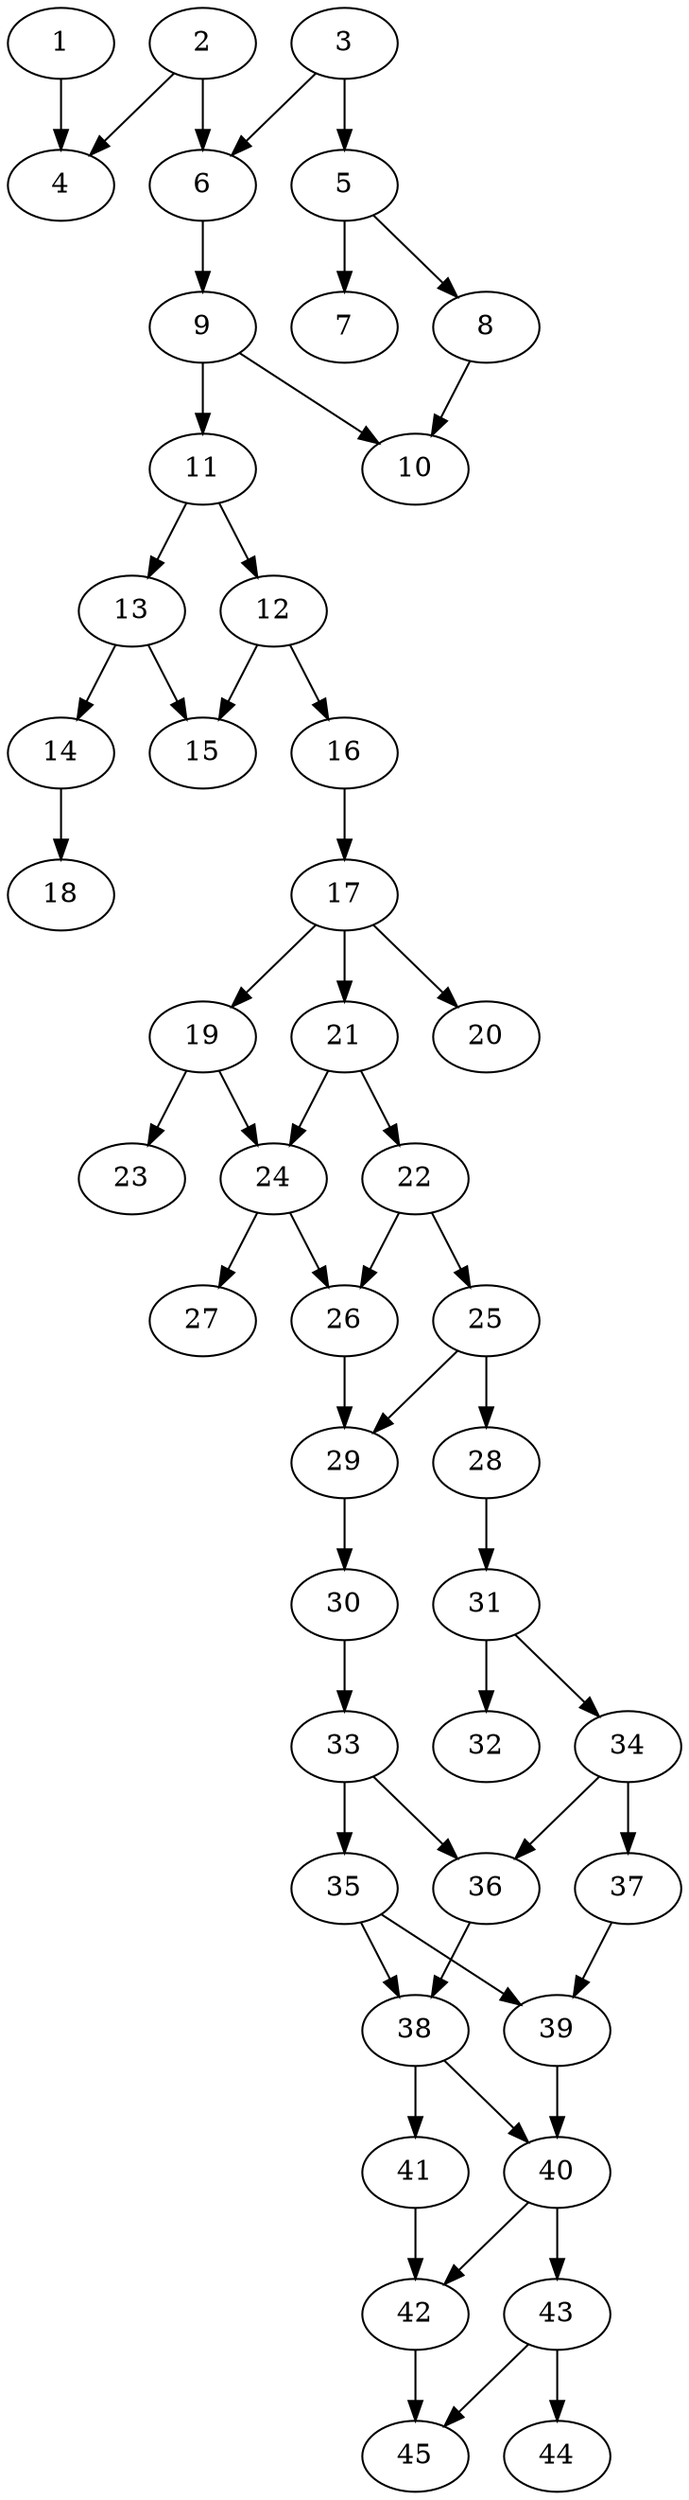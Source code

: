 // DAG automatically generated by daggen at Thu Oct  3 14:07:25 2019
// ./daggen --dot -n 45 --ccr 0.4 --fat 0.3 --regular 0.9 --density 0.6 --mindata 5242880 --maxdata 52428800 
digraph G {
  1 [size="110164480", alpha="0.08", expect_size="44065792"] 
  1 -> 4 [size ="44065792"]
  2 [size="31976960", alpha="0.07", expect_size="12790784"] 
  2 -> 4 [size ="12790784"]
  2 -> 6 [size ="12790784"]
  3 [size="91494400", alpha="0.20", expect_size="36597760"] 
  3 -> 5 [size ="36597760"]
  3 -> 6 [size ="36597760"]
  4 [size="35217920", alpha="0.19", expect_size="14087168"] 
  5 [size="15226880", alpha="0.12", expect_size="6090752"] 
  5 -> 7 [size ="6090752"]
  5 -> 8 [size ="6090752"]
  6 [size="76346880", alpha="0.18", expect_size="30538752"] 
  6 -> 9 [size ="30538752"]
  7 [size="69911040", alpha="0.09", expect_size="27964416"] 
  8 [size="128919040", alpha="0.10", expect_size="51567616"] 
  8 -> 10 [size ="51567616"]
  9 [size="65495040", alpha="0.06", expect_size="26198016"] 
  9 -> 10 [size ="26198016"]
  9 -> 11 [size ="26198016"]
  10 [size="78924800", alpha="0.13", expect_size="31569920"] 
  11 [size="103403520", alpha="0.11", expect_size="41361408"] 
  11 -> 12 [size ="41361408"]
  11 -> 13 [size ="41361408"]
  12 [size="35304960", alpha="0.00", expect_size="14121984"] 
  12 -> 15 [size ="14121984"]
  12 -> 16 [size ="14121984"]
  13 [size="74762240", alpha="0.17", expect_size="29904896"] 
  13 -> 14 [size ="29904896"]
  13 -> 15 [size ="29904896"]
  14 [size="74416640", alpha="0.15", expect_size="29766656"] 
  14 -> 18 [size ="29766656"]
  15 [size="71175680", alpha="0.11", expect_size="28470272"] 
  16 [size="26037760", alpha="0.09", expect_size="10415104"] 
  16 -> 17 [size ="10415104"]
  17 [size="129392640", alpha="0.15", expect_size="51757056"] 
  17 -> 19 [size ="51757056"]
  17 -> 20 [size ="51757056"]
  17 -> 21 [size ="51757056"]
  18 [size="63462400", alpha="0.13", expect_size="25384960"] 
  19 [size="122416640", alpha="0.06", expect_size="48966656"] 
  19 -> 23 [size ="48966656"]
  19 -> 24 [size ="48966656"]
  20 [size="37319680", alpha="0.05", expect_size="14927872"] 
  21 [size="114570240", alpha="0.00", expect_size="45828096"] 
  21 -> 22 [size ="45828096"]
  21 -> 24 [size ="45828096"]
  22 [size="60753920", alpha="0.19", expect_size="24301568"] 
  22 -> 25 [size ="24301568"]
  22 -> 26 [size ="24301568"]
  23 [size="61278720", alpha="0.10", expect_size="24511488"] 
  24 [size="45667840", alpha="0.06", expect_size="18267136"] 
  24 -> 26 [size ="18267136"]
  24 -> 27 [size ="18267136"]
  25 [size="15521280", alpha="0.01", expect_size="6208512"] 
  25 -> 28 [size ="6208512"]
  25 -> 29 [size ="6208512"]
  26 [size="80186880", alpha="0.08", expect_size="32074752"] 
  26 -> 29 [size ="32074752"]
  27 [size="13831680", alpha="0.04", expect_size="5532672"] 
  28 [size="99806720", alpha="0.20", expect_size="39922688"] 
  28 -> 31 [size ="39922688"]
  29 [size="55836160", alpha="0.04", expect_size="22334464"] 
  29 -> 30 [size ="22334464"]
  30 [size="92643840", alpha="0.00", expect_size="37057536"] 
  30 -> 33 [size ="37057536"]
  31 [size="121945600", alpha="0.11", expect_size="48778240"] 
  31 -> 32 [size ="48778240"]
  31 -> 34 [size ="48778240"]
  32 [size="122836480", alpha="0.06", expect_size="49134592"] 
  33 [size="114186240", alpha="0.12", expect_size="45674496"] 
  33 -> 35 [size ="45674496"]
  33 -> 36 [size ="45674496"]
  34 [size="56422400", alpha="0.07", expect_size="22568960"] 
  34 -> 36 [size ="22568960"]
  34 -> 37 [size ="22568960"]
  35 [size="89615360", alpha="0.13", expect_size="35846144"] 
  35 -> 38 [size ="35846144"]
  35 -> 39 [size ="35846144"]
  36 [size="97927680", alpha="0.01", expect_size="39171072"] 
  36 -> 38 [size ="39171072"]
  37 [size="26631680", alpha="0.08", expect_size="10652672"] 
  37 -> 39 [size ="10652672"]
  38 [size="50496000", alpha="0.04", expect_size="20198400"] 
  38 -> 40 [size ="20198400"]
  38 -> 41 [size ="20198400"]
  39 [size="49405440", alpha="0.19", expect_size="19762176"] 
  39 -> 40 [size ="19762176"]
  40 [size="75747840", alpha="0.17", expect_size="30299136"] 
  40 -> 42 [size ="30299136"]
  40 -> 43 [size ="30299136"]
  41 [size="77378560", alpha="0.13", expect_size="30951424"] 
  41 -> 42 [size ="30951424"]
  42 [size="26631680", alpha="0.17", expect_size="10652672"] 
  42 -> 45 [size ="10652672"]
  43 [size="63664640", alpha="0.09", expect_size="25465856"] 
  43 -> 44 [size ="25465856"]
  43 -> 45 [size ="25465856"]
  44 [size="14210560", alpha="0.07", expect_size="5684224"] 
  45 [size="57541120", alpha="0.05", expect_size="23016448"] 
}
